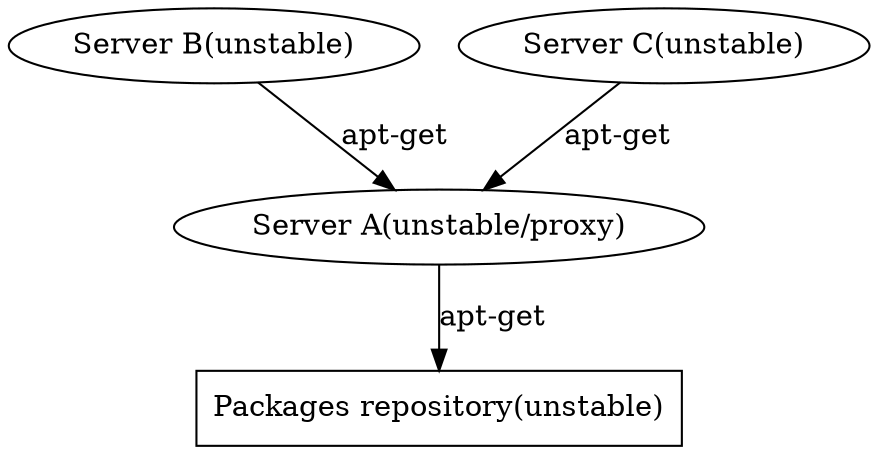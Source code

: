 digraph G {
node [shape = "ellipse"];
"Packages repository(unstable)" [shape = "box"];
"Server A(unstable/proxy)" -> "Packages repository(unstable)" [label = "apt-get"];
"Server B(unstable)" -> "Server A(unstable/proxy)" [label = "apt-get"];
"Server C(unstable)" -> "Server A(unstable/proxy)" [label = "apt-get"];
}
